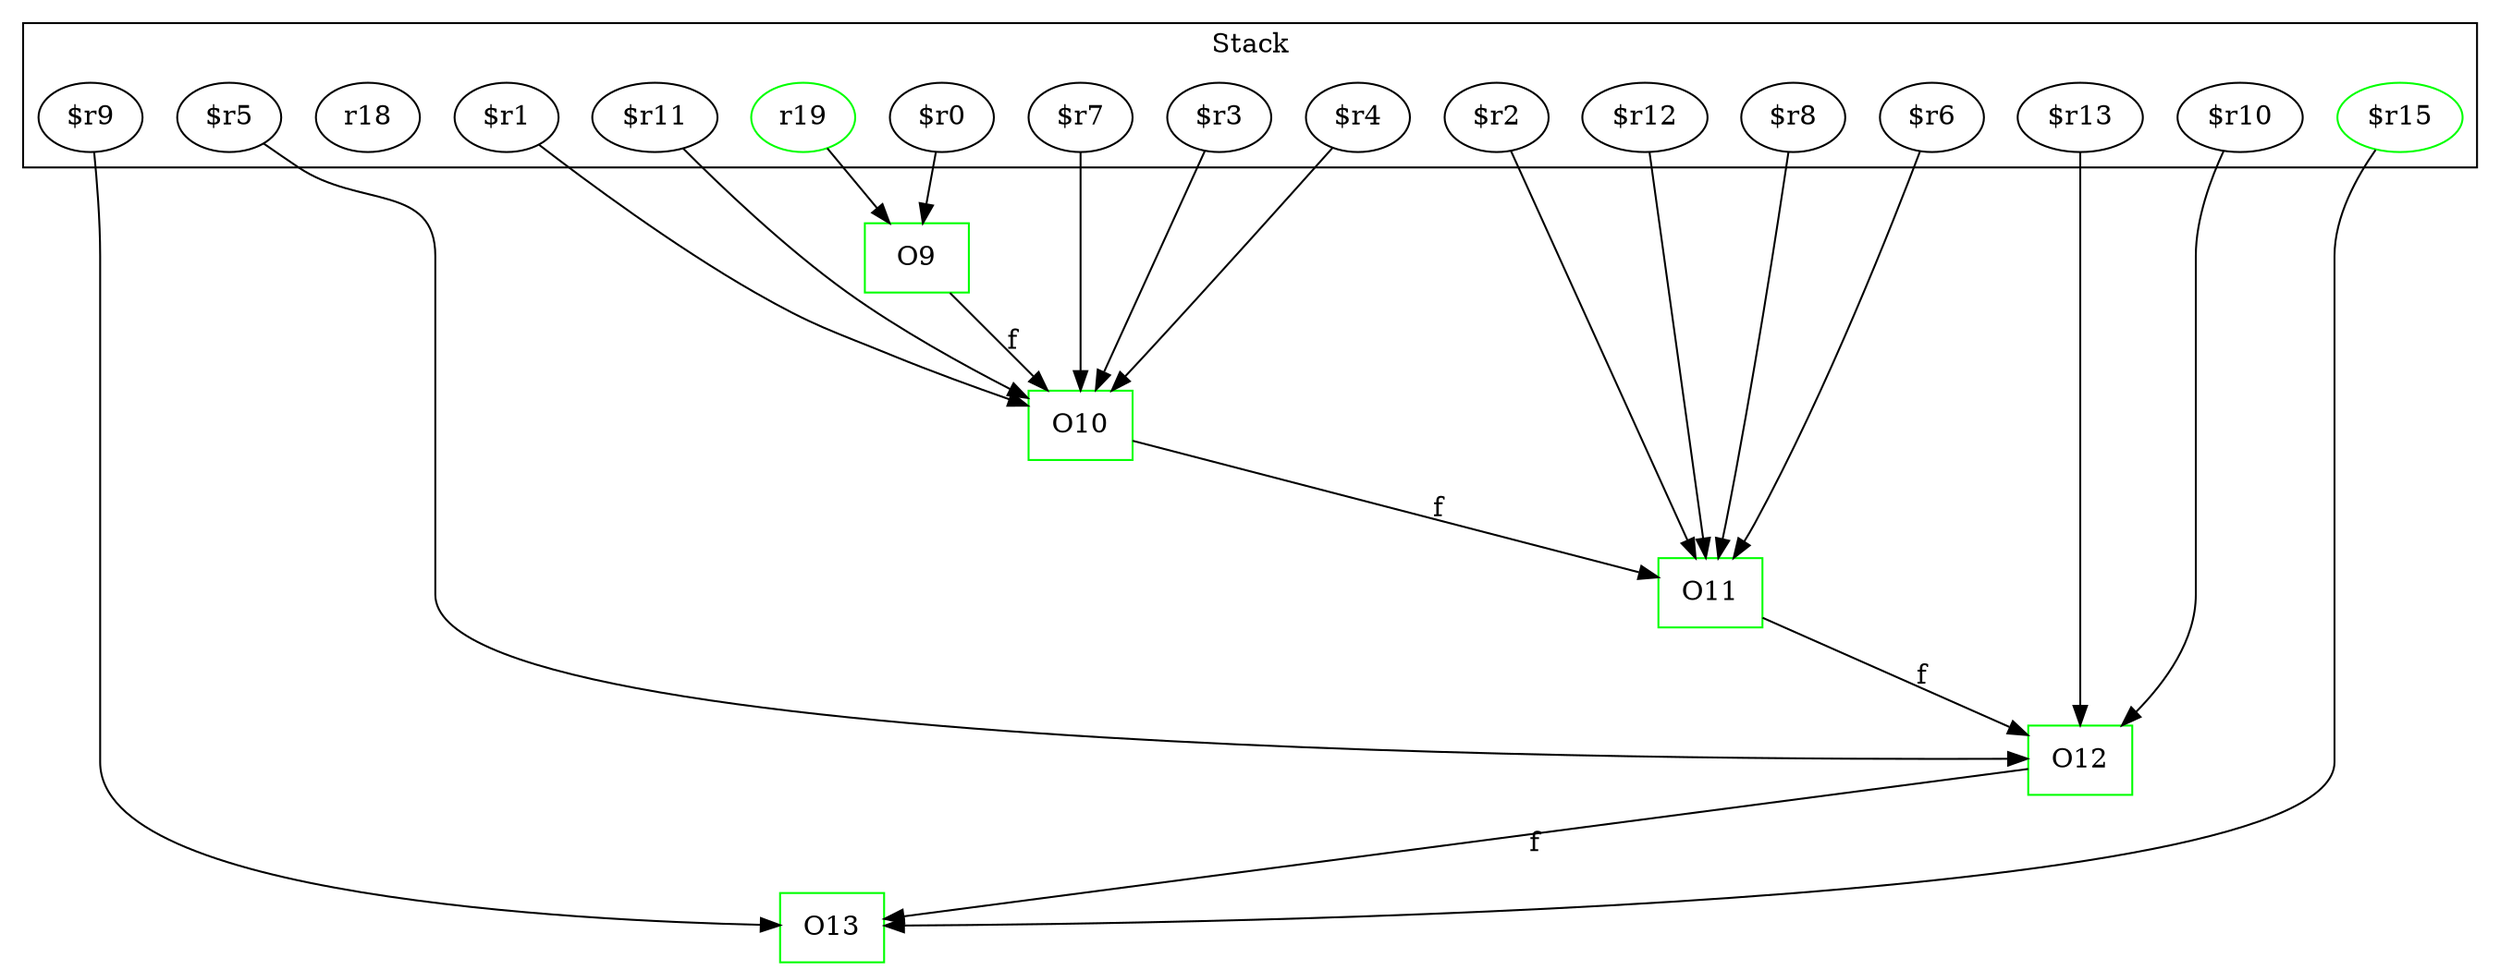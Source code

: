digraph sample {
  rankDir="LR";
  subgraph cluster_0 {
    label="Stack"
    "$r13"; "$r12"; "$r11"; "$r10"; "$r9"; "$r7"; "$r8"; "$r5"; "$r6"; "$r3"; "$r4"; "$r1"; "$r2"; "$r0"; "r18"; "r19"; "$r15"; 
  }
  "$r13" -> { O12 };
  "$r12" -> { O11 };
  "$r11" -> { O10 };
  "$r10" -> { O12 };
  "$r9" -> { O13 };
  "$r7" -> { O10 };
  "$r8" -> { O11 };
  "$r5" -> { O12 };
  "$r6" -> { O11 };
  "$r3" -> { O10 };
  "$r4" -> { O10 };
  "$r1" -> { O10 };
  "$r2" -> { O11 };
  "$r0" -> { O9 };
  "r18" -> { };
  "r19" -> { O9 };
  "$r15" -> { O13 };
  O13[shape=box];
  O12[shape=box];
  O9[shape=box];
  O11[shape=box];
  O10[shape=box];
  O12 -> O13[label="f", weight="0.2"]
  O9 -> O10[label="f", weight="0.2"]
  O11 -> O12[label="f", weight="0.2"]
  O10 -> O11[label="f", weight="0.2"]
  O13[color="green"];
  O12[color="green"];
  "r19"[color="green"];
  O9[color="green"];
  "$r15"[color="green"];
  O11[color="green"];
  O10[color="green"];
}

